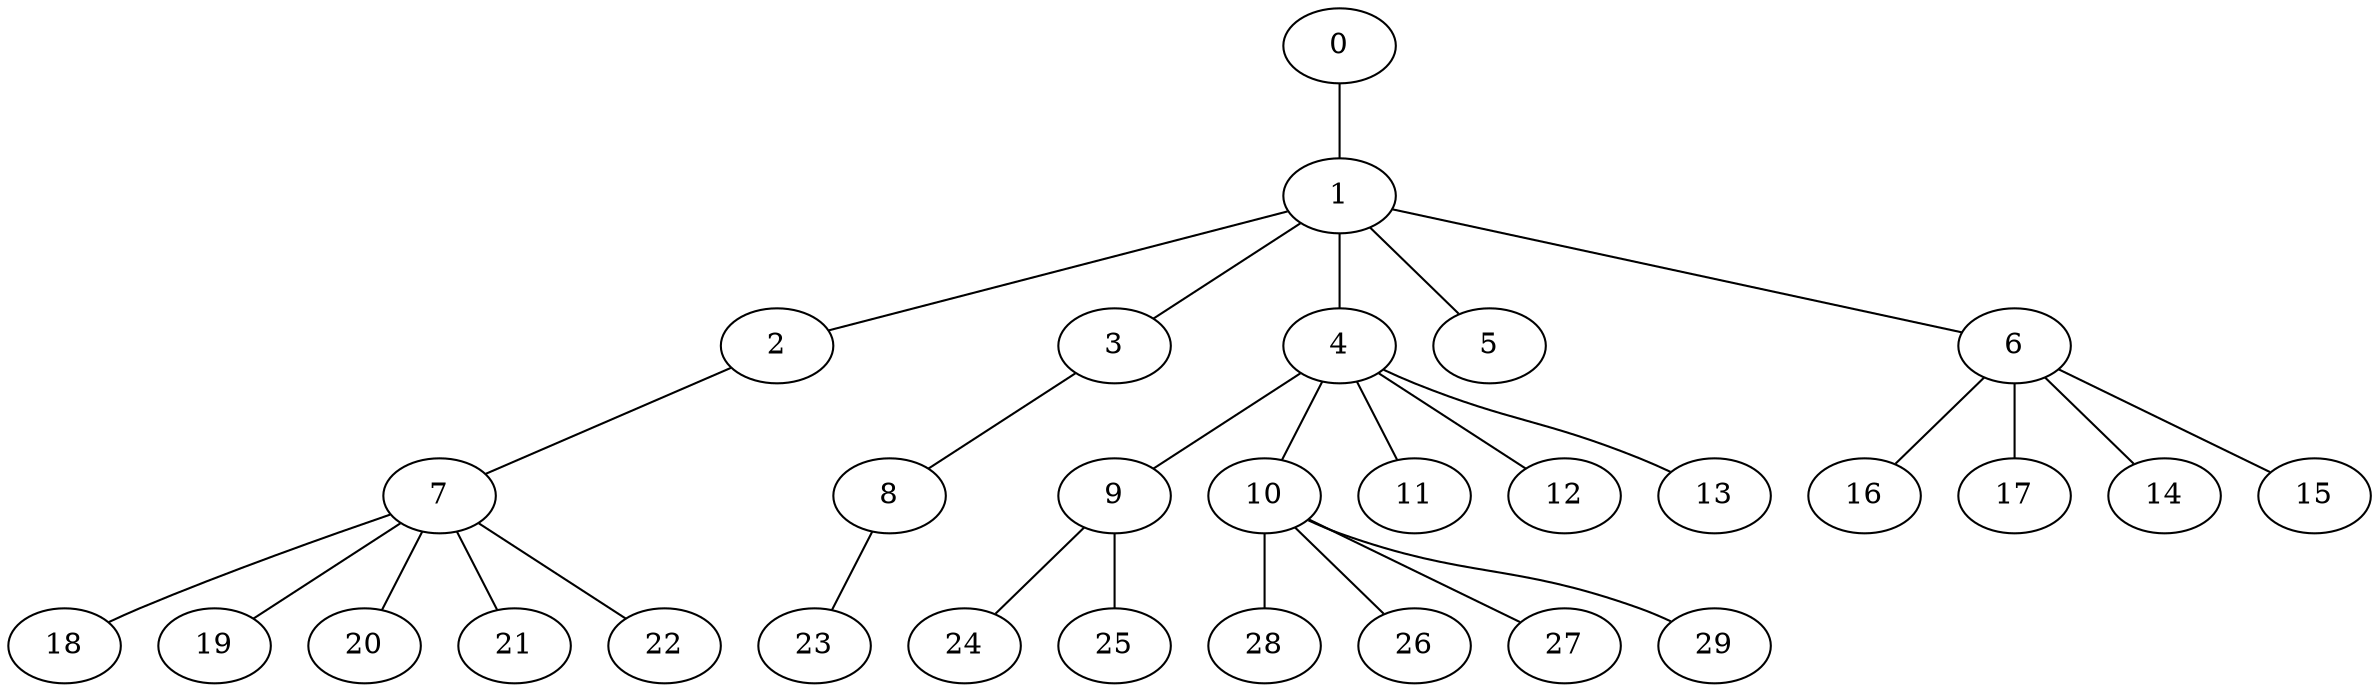 
graph graphname {
    0 -- 1
1 -- 2
1 -- 3
1 -- 4
1 -- 5
1 -- 6
2 -- 7
3 -- 8
4 -- 9
4 -- 10
4 -- 11
4 -- 12
4 -- 13
6 -- 16
6 -- 17
6 -- 14
6 -- 15
7 -- 18
7 -- 19
7 -- 20
7 -- 21
7 -- 22
8 -- 23
9 -- 24
9 -- 25
10 -- 28
10 -- 26
10 -- 27
10 -- 29

}

